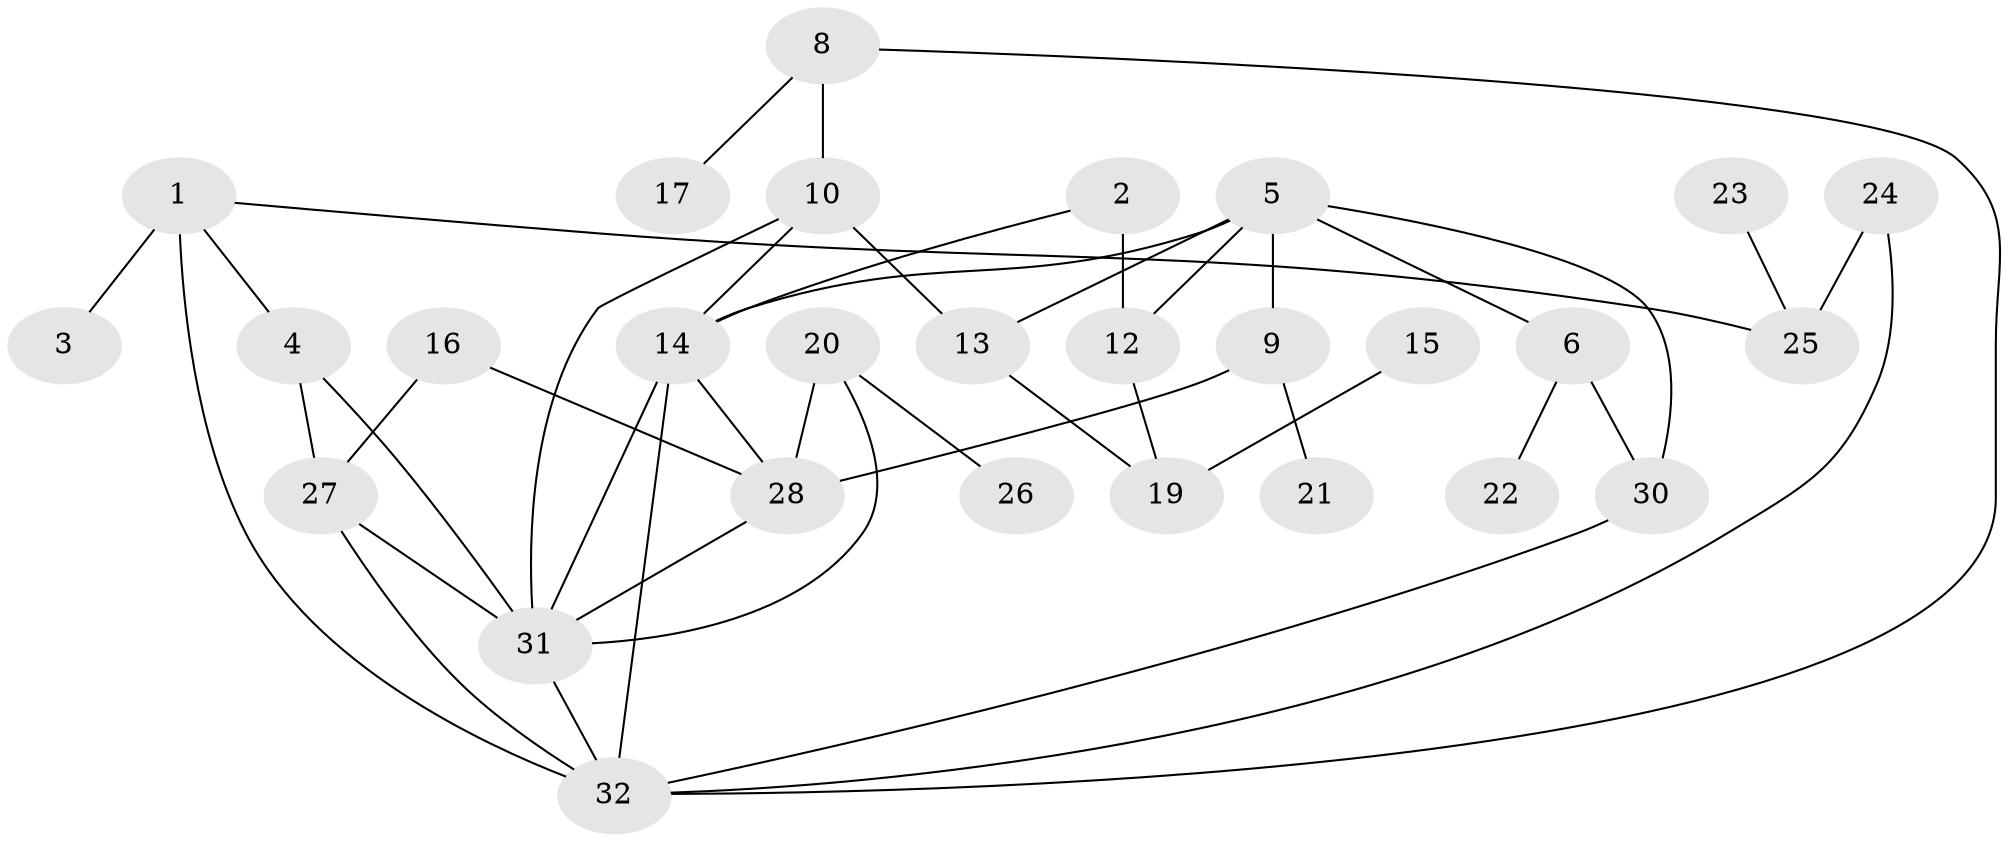 // original degree distribution, {5: 0.046153846153846156, 2: 0.23076923076923078, 1: 0.23076923076923078, 6: 0.03076923076923077, 3: 0.18461538461538463, 4: 0.16923076923076924, 7: 0.03076923076923077, 0: 0.07692307692307693}
// Generated by graph-tools (version 1.1) at 2025/00/03/09/25 03:00:51]
// undirected, 28 vertices, 43 edges
graph export_dot {
graph [start="1"]
  node [color=gray90,style=filled];
  1;
  2;
  3;
  4;
  5;
  6;
  8;
  9;
  10;
  12;
  13;
  14;
  15;
  16;
  17;
  19;
  20;
  21;
  22;
  23;
  24;
  25;
  26;
  27;
  28;
  30;
  31;
  32;
  1 -- 3 [weight=1.0];
  1 -- 4 [weight=1.0];
  1 -- 25 [weight=1.0];
  1 -- 32 [weight=2.0];
  2 -- 12 [weight=1.0];
  2 -- 14 [weight=1.0];
  4 -- 27 [weight=1.0];
  4 -- 31 [weight=1.0];
  5 -- 6 [weight=2.0];
  5 -- 9 [weight=1.0];
  5 -- 12 [weight=1.0];
  5 -- 13 [weight=1.0];
  5 -- 14 [weight=1.0];
  5 -- 30 [weight=1.0];
  6 -- 22 [weight=1.0];
  6 -- 30 [weight=1.0];
  8 -- 10 [weight=1.0];
  8 -- 17 [weight=1.0];
  8 -- 32 [weight=1.0];
  9 -- 21 [weight=1.0];
  9 -- 28 [weight=1.0];
  10 -- 13 [weight=1.0];
  10 -- 14 [weight=1.0];
  10 -- 31 [weight=1.0];
  12 -- 19 [weight=1.0];
  13 -- 19 [weight=1.0];
  14 -- 28 [weight=1.0];
  14 -- 31 [weight=1.0];
  14 -- 32 [weight=2.0];
  15 -- 19 [weight=1.0];
  16 -- 27 [weight=1.0];
  16 -- 28 [weight=1.0];
  20 -- 26 [weight=1.0];
  20 -- 28 [weight=1.0];
  20 -- 31 [weight=1.0];
  23 -- 25 [weight=1.0];
  24 -- 25 [weight=1.0];
  24 -- 32 [weight=1.0];
  27 -- 31 [weight=3.0];
  27 -- 32 [weight=2.0];
  28 -- 31 [weight=2.0];
  30 -- 32 [weight=1.0];
  31 -- 32 [weight=1.0];
}
